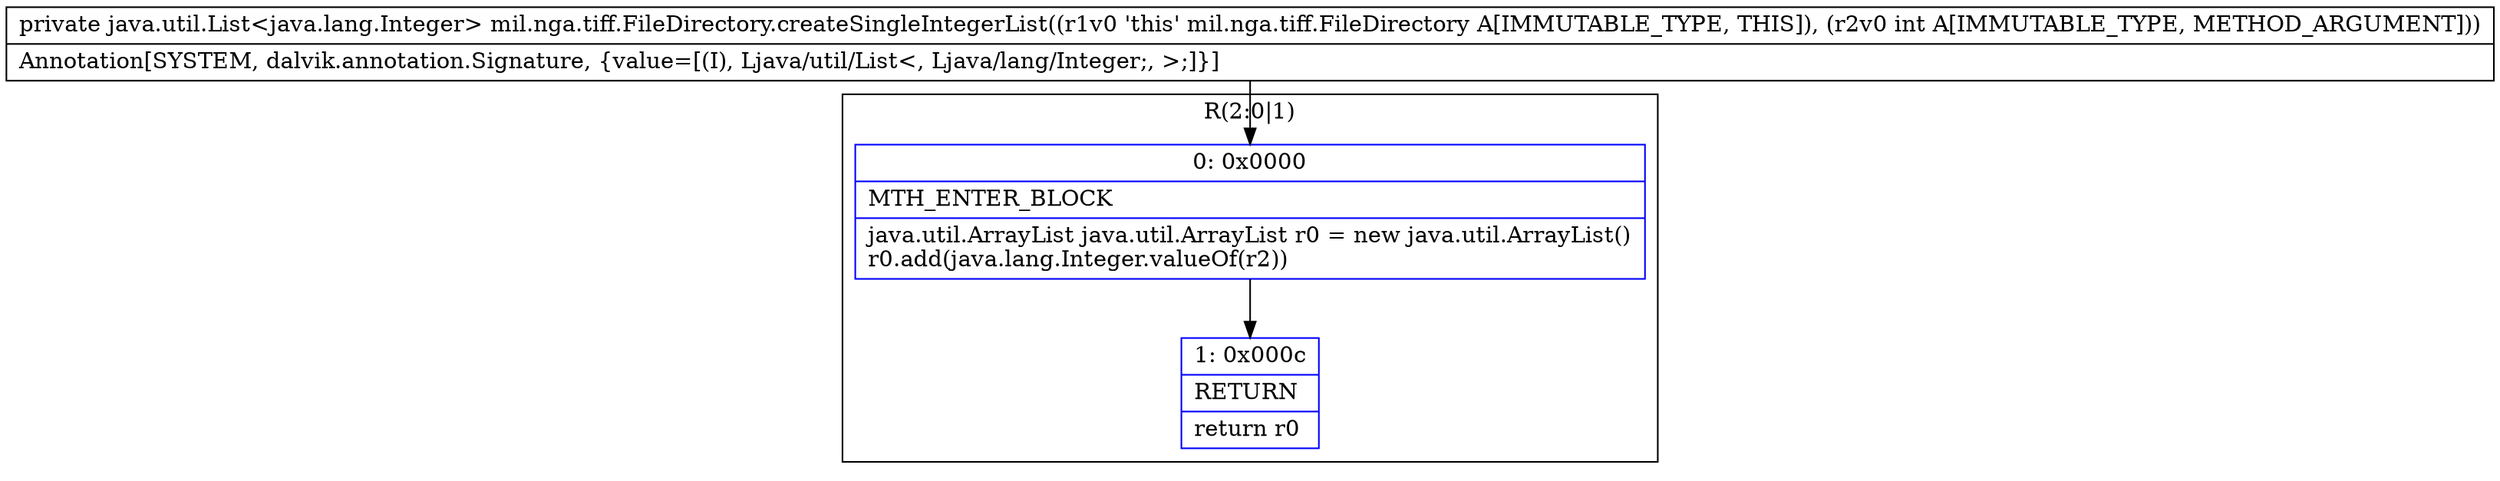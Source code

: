 digraph "CFG formil.nga.tiff.FileDirectory.createSingleIntegerList(I)Ljava\/util\/List;" {
subgraph cluster_Region_610866664 {
label = "R(2:0|1)";
node [shape=record,color=blue];
Node_0 [shape=record,label="{0\:\ 0x0000|MTH_ENTER_BLOCK\l|java.util.ArrayList java.util.ArrayList r0 = new java.util.ArrayList()\lr0.add(java.lang.Integer.valueOf(r2))\l}"];
Node_1 [shape=record,label="{1\:\ 0x000c|RETURN\l|return r0\l}"];
}
MethodNode[shape=record,label="{private java.util.List\<java.lang.Integer\> mil.nga.tiff.FileDirectory.createSingleIntegerList((r1v0 'this' mil.nga.tiff.FileDirectory A[IMMUTABLE_TYPE, THIS]), (r2v0 int A[IMMUTABLE_TYPE, METHOD_ARGUMENT]))  | Annotation[SYSTEM, dalvik.annotation.Signature, \{value=[(I), Ljava\/util\/List\<, Ljava\/lang\/Integer;, \>;]\}]\l}"];
MethodNode -> Node_0;
Node_0 -> Node_1;
}

